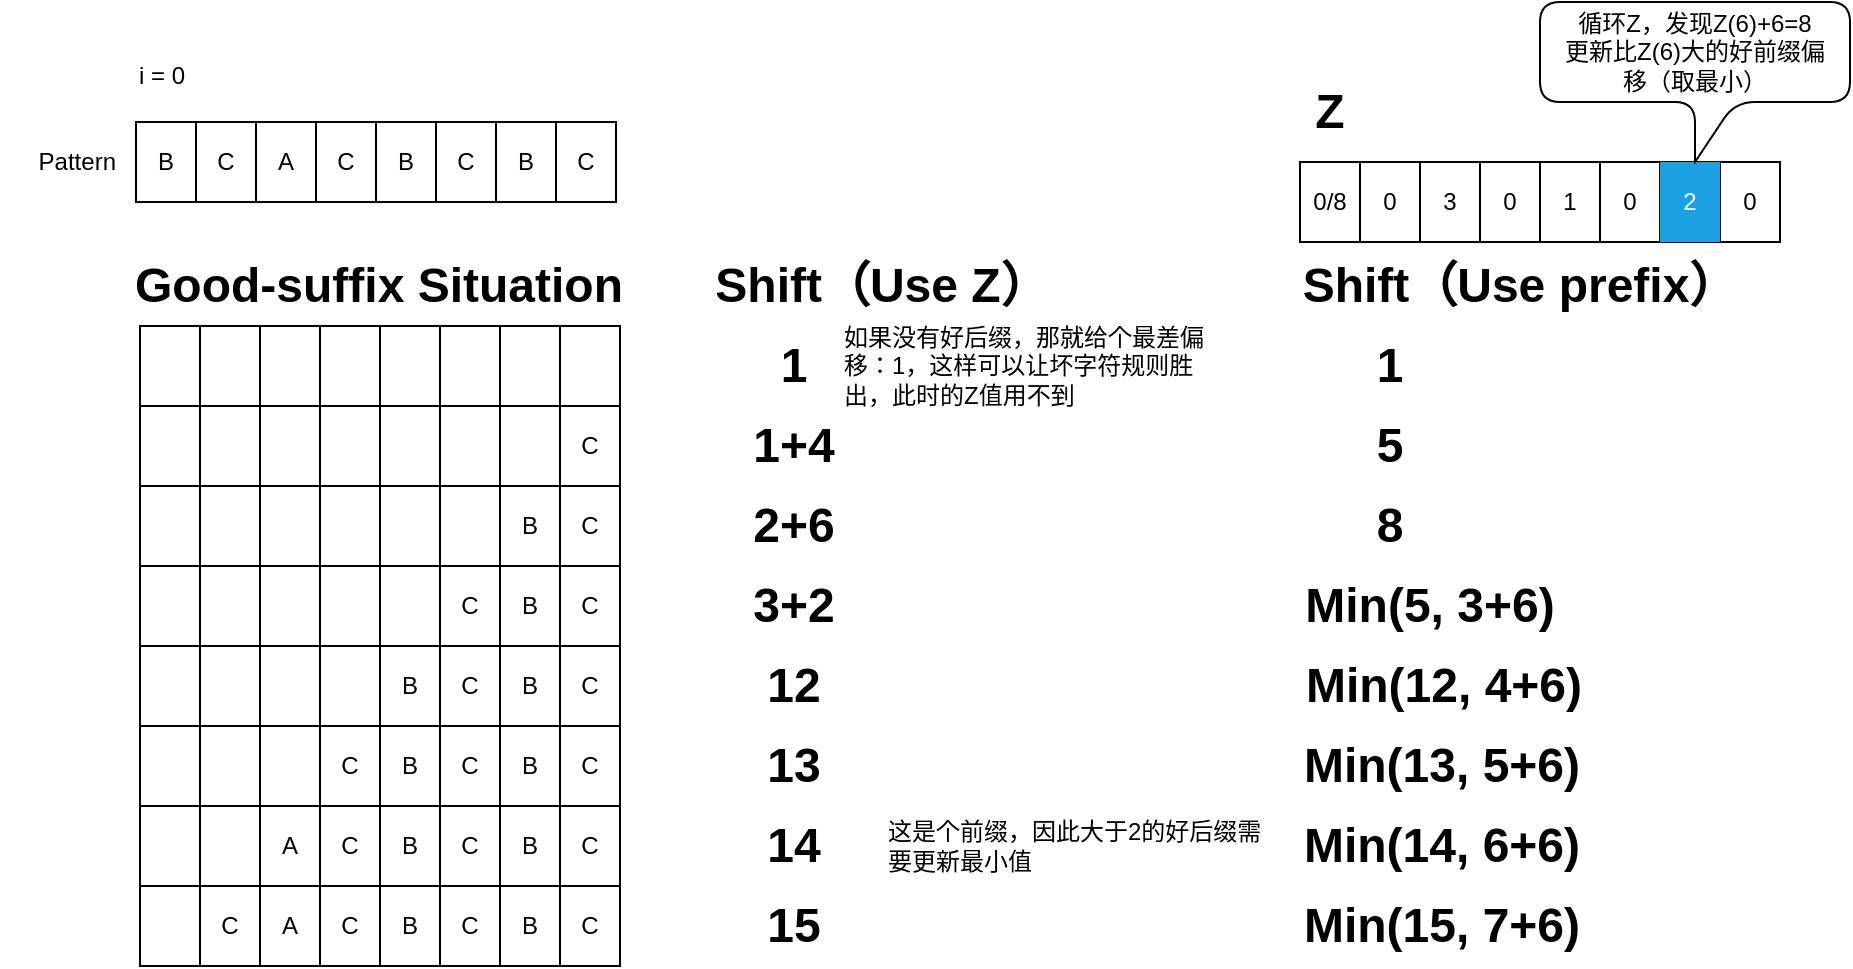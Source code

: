 <mxfile>
    <diagram id="LpqWkuAaXL5CNcw08eNq" name="Page-1">
        <mxGraphModel dx="1137" dy="535" grid="1" gridSize="10" guides="1" tooltips="1" connect="1" arrows="1" fold="1" page="1" pageScale="1" pageWidth="1169" pageHeight="827" math="0" shadow="0">
            <root>
                <mxCell id="0"/>
                <mxCell id="1" parent="0"/>
                <mxCell id="1218" value="i = 0" style="text;html=1;strokeColor=none;fillColor=none;align=center;verticalAlign=middle;whiteSpace=wrap;rounded=0;fontSize=12;fontColor=#000000;" parent="1" vertex="1">
                    <mxGeometry x="301" y="220" width="60" height="30" as="geometry"/>
                </mxCell>
                <mxCell id="1219" value="Pattern" style="text;html=1;strokeColor=none;fillColor=none;align=right;verticalAlign=middle;whiteSpace=wrap;rounded=0;fontSize=12;fontColor=#000000;" parent="1" vertex="1">
                    <mxGeometry x="250" y="263" width="60" height="30" as="geometry"/>
                </mxCell>
                <mxCell id="1220" value="" style="shape=table;startSize=0;container=1;collapsible=0;childLayout=tableLayout;shadow=0;sketch=0;strokeWidth=1;rounded=1;fontSize=12;fillColor=none;fontColor=#000000;" parent="1" vertex="1">
                    <mxGeometry x="318" y="258" width="240" height="40" as="geometry"/>
                </mxCell>
                <mxCell id="1221" value="" style="shape=tableRow;horizontal=0;startSize=0;swimlaneHead=0;swimlaneBody=0;top=0;left=0;bottom=0;right=0;collapsible=0;dropTarget=0;fillColor=none;points=[[0,0.5],[1,0.5]];portConstraint=eastwest;shadow=0;sketch=0;strokeColor=default;strokeWidth=1;rounded=1;fontSize=12;fontColor=#000000;" parent="1220" vertex="1">
                    <mxGeometry width="240" height="40" as="geometry"/>
                </mxCell>
                <mxCell id="1222" value="B" style="shape=partialRectangle;html=1;whiteSpace=wrap;connectable=0;overflow=hidden;top=0;left=0;bottom=0;right=0;pointerEvents=1;shadow=0;sketch=0;strokeWidth=1;rounded=1;fontSize=12;fillColor=none;fontColor=#000000;" parent="1221" vertex="1">
                    <mxGeometry width="30" height="40" as="geometry">
                        <mxRectangle width="30" height="40" as="alternateBounds"/>
                    </mxGeometry>
                </mxCell>
                <mxCell id="1223" value="C" style="shape=partialRectangle;html=1;whiteSpace=wrap;connectable=0;overflow=hidden;top=0;left=0;bottom=0;right=0;pointerEvents=1;shadow=0;sketch=0;strokeWidth=1;rounded=1;fontSize=12;fillColor=none;fontColor=#000000;" parent="1221" vertex="1">
                    <mxGeometry x="30" width="30" height="40" as="geometry">
                        <mxRectangle width="30" height="40" as="alternateBounds"/>
                    </mxGeometry>
                </mxCell>
                <mxCell id="1224" value="A" style="shape=partialRectangle;html=1;whiteSpace=wrap;connectable=0;overflow=hidden;top=0;left=0;bottom=0;right=0;pointerEvents=1;shadow=0;sketch=0;strokeWidth=1;rounded=1;fontSize=12;fillColor=none;fontColor=#000000;" parent="1221" vertex="1">
                    <mxGeometry x="60" width="30" height="40" as="geometry">
                        <mxRectangle width="30" height="40" as="alternateBounds"/>
                    </mxGeometry>
                </mxCell>
                <mxCell id="1225" value="C" style="shape=partialRectangle;html=1;whiteSpace=wrap;connectable=0;overflow=hidden;top=0;left=0;bottom=0;right=0;pointerEvents=1;shadow=0;sketch=0;strokeWidth=1;rounded=1;fontSize=12;fillColor=none;fontColor=#000000;" parent="1221" vertex="1">
                    <mxGeometry x="90" width="30" height="40" as="geometry">
                        <mxRectangle width="30" height="40" as="alternateBounds"/>
                    </mxGeometry>
                </mxCell>
                <mxCell id="1226" value="B" style="shape=partialRectangle;html=1;whiteSpace=wrap;connectable=0;overflow=hidden;top=0;left=0;bottom=0;right=0;pointerEvents=1;shadow=0;sketch=0;strokeWidth=1;rounded=1;fontSize=12;fillColor=none;fontColor=#000000;" parent="1221" vertex="1">
                    <mxGeometry x="120" width="30" height="40" as="geometry">
                        <mxRectangle width="30" height="40" as="alternateBounds"/>
                    </mxGeometry>
                </mxCell>
                <mxCell id="1227" value="C" style="shape=partialRectangle;html=1;whiteSpace=wrap;connectable=0;overflow=hidden;top=0;left=0;bottom=0;right=0;pointerEvents=1;shadow=0;sketch=0;strokeWidth=1;rounded=1;fontSize=12;fillColor=none;fontColor=#000000;" parent="1221" vertex="1">
                    <mxGeometry x="150" width="30" height="40" as="geometry">
                        <mxRectangle width="30" height="40" as="alternateBounds"/>
                    </mxGeometry>
                </mxCell>
                <mxCell id="1228" value="B" style="shape=partialRectangle;html=1;whiteSpace=wrap;connectable=0;overflow=hidden;top=0;left=0;bottom=0;right=0;pointerEvents=1;shadow=0;sketch=0;strokeWidth=1;rounded=1;fontSize=12;fillColor=none;fontColor=#000000;" parent="1221" vertex="1">
                    <mxGeometry x="180" width="30" height="40" as="geometry">
                        <mxRectangle width="30" height="40" as="alternateBounds"/>
                    </mxGeometry>
                </mxCell>
                <mxCell id="1229" value="C" style="shape=partialRectangle;html=1;whiteSpace=wrap;connectable=0;overflow=hidden;top=0;left=0;bottom=0;right=0;pointerEvents=1;shadow=0;sketch=0;strokeWidth=1;rounded=1;fontSize=12;fillColor=none;fontColor=#000000;" parent="1221" vertex="1">
                    <mxGeometry x="210" width="30" height="40" as="geometry">
                        <mxRectangle width="30" height="40" as="alternateBounds"/>
                    </mxGeometry>
                </mxCell>
                <mxCell id="1386" value="" style="shape=table;startSize=0;container=1;collapsible=0;childLayout=tableLayout;shadow=0;sketch=0;strokeColor=default;strokeWidth=1;fillColor=none;gradientColor=none;rounded=1;fontSize=12;fontColor=#000000;" parent="1" vertex="1">
                    <mxGeometry x="320" y="360" width="240" height="320" as="geometry"/>
                </mxCell>
                <mxCell id="1387" value="" style="shape=tableRow;horizontal=0;startSize=0;swimlaneHead=0;swimlaneBody=0;top=0;left=0;bottom=0;right=0;collapsible=0;dropTarget=0;fillColor=none;points=[[0,0.5],[1,0.5]];portConstraint=eastwest;shadow=0;sketch=0;strokeColor=default;strokeWidth=1;rounded=1;fontSize=12;fontColor=#000000;" parent="1386" vertex="1">
                    <mxGeometry width="240" height="40" as="geometry"/>
                </mxCell>
                <mxCell id="1388" value="" style="shape=partialRectangle;html=1;whiteSpace=wrap;connectable=0;overflow=hidden;top=0;left=0;bottom=0;right=0;pointerEvents=1;shadow=0;sketch=0;strokeWidth=1;fillColor=none;rounded=1;strokeColor=default;fontSize=12;fontColor=#000000;" parent="1387" vertex="1">
                    <mxGeometry width="30" height="40" as="geometry">
                        <mxRectangle width="30" height="40" as="alternateBounds"/>
                    </mxGeometry>
                </mxCell>
                <mxCell id="1389" value="" style="shape=partialRectangle;html=1;whiteSpace=wrap;connectable=0;overflow=hidden;top=0;left=0;bottom=0;right=0;pointerEvents=1;shadow=0;sketch=0;strokeWidth=1;fillColor=none;rounded=1;strokeColor=default;fontSize=12;fontColor=#000000;" parent="1387" vertex="1">
                    <mxGeometry x="30" width="30" height="40" as="geometry">
                        <mxRectangle width="30" height="40" as="alternateBounds"/>
                    </mxGeometry>
                </mxCell>
                <mxCell id="1390" value="" style="shape=partialRectangle;html=1;whiteSpace=wrap;connectable=0;overflow=hidden;top=0;left=0;bottom=0;right=0;pointerEvents=1;shadow=0;sketch=0;strokeWidth=1;fillColor=none;rounded=1;strokeColor=default;fontSize=12;fontColor=#000000;" parent="1387" vertex="1">
                    <mxGeometry x="60" width="30" height="40" as="geometry">
                        <mxRectangle width="30" height="40" as="alternateBounds"/>
                    </mxGeometry>
                </mxCell>
                <mxCell id="1391" value="" style="shape=partialRectangle;html=1;whiteSpace=wrap;connectable=0;overflow=hidden;top=0;left=0;bottom=0;right=0;pointerEvents=1;shadow=0;sketch=0;strokeWidth=1;fillColor=none;rounded=1;strokeColor=default;fontSize=12;fontColor=#000000;" parent="1387" vertex="1">
                    <mxGeometry x="90" width="30" height="40" as="geometry">
                        <mxRectangle width="30" height="40" as="alternateBounds"/>
                    </mxGeometry>
                </mxCell>
                <mxCell id="1392" value="" style="shape=partialRectangle;html=1;whiteSpace=wrap;connectable=0;overflow=hidden;top=0;left=0;bottom=0;right=0;pointerEvents=1;shadow=0;sketch=0;strokeWidth=1;fillColor=none;rounded=1;strokeColor=default;fontSize=12;fontColor=#000000;" parent="1387" vertex="1">
                    <mxGeometry x="120" width="30" height="40" as="geometry">
                        <mxRectangle width="30" height="40" as="alternateBounds"/>
                    </mxGeometry>
                </mxCell>
                <mxCell id="1393" value="" style="shape=partialRectangle;html=1;whiteSpace=wrap;connectable=0;overflow=hidden;top=0;left=0;bottom=0;right=0;pointerEvents=1;shadow=0;sketch=0;strokeWidth=1;fillColor=none;rounded=1;strokeColor=default;fontSize=12;fontColor=#000000;" parent="1387" vertex="1">
                    <mxGeometry x="150" width="30" height="40" as="geometry">
                        <mxRectangle width="30" height="40" as="alternateBounds"/>
                    </mxGeometry>
                </mxCell>
                <mxCell id="1394" value="" style="shape=partialRectangle;html=1;whiteSpace=wrap;connectable=0;overflow=hidden;top=0;left=0;bottom=0;right=0;pointerEvents=1;shadow=0;sketch=0;strokeWidth=1;fillColor=none;rounded=1;strokeColor=default;fontSize=12;fontColor=#000000;" parent="1387" vertex="1">
                    <mxGeometry x="180" width="30" height="40" as="geometry">
                        <mxRectangle width="30" height="40" as="alternateBounds"/>
                    </mxGeometry>
                </mxCell>
                <mxCell id="1395" value="" style="shape=partialRectangle;html=1;whiteSpace=wrap;connectable=0;overflow=hidden;top=0;left=0;bottom=0;right=0;pointerEvents=1;shadow=0;sketch=0;strokeWidth=1;fillColor=none;rounded=1;strokeColor=default;fontSize=12;fontColor=#000000;" parent="1387" vertex="1">
                    <mxGeometry x="210" width="30" height="40" as="geometry">
                        <mxRectangle width="30" height="40" as="alternateBounds"/>
                    </mxGeometry>
                </mxCell>
                <mxCell id="1396" style="shape=tableRow;horizontal=0;startSize=0;swimlaneHead=0;swimlaneBody=0;top=0;left=0;bottom=0;right=0;collapsible=0;dropTarget=0;fillColor=none;points=[[0,0.5],[1,0.5]];portConstraint=eastwest;shadow=0;sketch=0;strokeColor=default;strokeWidth=1;rounded=1;fontSize=12;fontColor=#000000;" parent="1386" vertex="1">
                    <mxGeometry y="40" width="240" height="40" as="geometry"/>
                </mxCell>
                <mxCell id="1397" style="shape=partialRectangle;html=1;whiteSpace=wrap;connectable=0;overflow=hidden;top=0;left=0;bottom=0;right=0;pointerEvents=1;shadow=0;sketch=0;strokeWidth=1;fillColor=none;rounded=1;strokeColor=default;fontSize=12;fontColor=#000000;" parent="1396" vertex="1">
                    <mxGeometry width="30" height="40" as="geometry">
                        <mxRectangle width="30" height="40" as="alternateBounds"/>
                    </mxGeometry>
                </mxCell>
                <mxCell id="1398" style="shape=partialRectangle;html=1;whiteSpace=wrap;connectable=0;overflow=hidden;top=0;left=0;bottom=0;right=0;pointerEvents=1;shadow=0;sketch=0;strokeWidth=1;fillColor=none;rounded=1;strokeColor=default;fontSize=12;fontColor=#000000;" parent="1396" vertex="1">
                    <mxGeometry x="30" width="30" height="40" as="geometry">
                        <mxRectangle width="30" height="40" as="alternateBounds"/>
                    </mxGeometry>
                </mxCell>
                <mxCell id="1399" style="shape=partialRectangle;html=1;whiteSpace=wrap;connectable=0;overflow=hidden;top=0;left=0;bottom=0;right=0;pointerEvents=1;shadow=0;sketch=0;strokeWidth=1;fillColor=none;rounded=1;strokeColor=default;fontSize=12;fontColor=#000000;" parent="1396" vertex="1">
                    <mxGeometry x="60" width="30" height="40" as="geometry">
                        <mxRectangle width="30" height="40" as="alternateBounds"/>
                    </mxGeometry>
                </mxCell>
                <mxCell id="1400" style="shape=partialRectangle;html=1;whiteSpace=wrap;connectable=0;overflow=hidden;top=0;left=0;bottom=0;right=0;pointerEvents=1;shadow=0;sketch=0;strokeWidth=1;fillColor=none;rounded=1;strokeColor=default;fontSize=12;fontColor=#000000;" parent="1396" vertex="1">
                    <mxGeometry x="90" width="30" height="40" as="geometry">
                        <mxRectangle width="30" height="40" as="alternateBounds"/>
                    </mxGeometry>
                </mxCell>
                <mxCell id="1401" style="shape=partialRectangle;html=1;whiteSpace=wrap;connectable=0;overflow=hidden;top=0;left=0;bottom=0;right=0;pointerEvents=1;shadow=0;sketch=0;strokeWidth=1;fillColor=none;rounded=1;strokeColor=default;fontSize=12;fontColor=#000000;" parent="1396" vertex="1">
                    <mxGeometry x="120" width="30" height="40" as="geometry">
                        <mxRectangle width="30" height="40" as="alternateBounds"/>
                    </mxGeometry>
                </mxCell>
                <mxCell id="1402" style="shape=partialRectangle;html=1;whiteSpace=wrap;connectable=0;overflow=hidden;top=0;left=0;bottom=0;right=0;pointerEvents=1;shadow=0;sketch=0;strokeWidth=1;fillColor=none;rounded=1;strokeColor=default;fontSize=12;fontColor=#000000;" parent="1396" vertex="1">
                    <mxGeometry x="150" width="30" height="40" as="geometry">
                        <mxRectangle width="30" height="40" as="alternateBounds"/>
                    </mxGeometry>
                </mxCell>
                <mxCell id="1403" style="shape=partialRectangle;html=1;whiteSpace=wrap;connectable=0;overflow=hidden;top=0;left=0;bottom=0;right=0;pointerEvents=1;shadow=0;sketch=0;strokeWidth=1;fillColor=none;rounded=1;strokeColor=default;fontSize=12;fontColor=#000000;" parent="1396" vertex="1">
                    <mxGeometry x="180" width="30" height="40" as="geometry">
                        <mxRectangle width="30" height="40" as="alternateBounds"/>
                    </mxGeometry>
                </mxCell>
                <mxCell id="1404" value="C" style="shape=partialRectangle;html=1;whiteSpace=wrap;connectable=0;overflow=hidden;top=0;left=0;bottom=0;right=0;pointerEvents=1;shadow=0;sketch=0;strokeWidth=1;fillColor=none;rounded=1;strokeColor=default;fontSize=12;fontColor=#000000;" parent="1396" vertex="1">
                    <mxGeometry x="210" width="30" height="40" as="geometry">
                        <mxRectangle width="30" height="40" as="alternateBounds"/>
                    </mxGeometry>
                </mxCell>
                <mxCell id="1405" style="shape=tableRow;horizontal=0;startSize=0;swimlaneHead=0;swimlaneBody=0;top=0;left=0;bottom=0;right=0;collapsible=0;dropTarget=0;fillColor=none;points=[[0,0.5],[1,0.5]];portConstraint=eastwest;shadow=0;sketch=0;strokeColor=default;strokeWidth=1;rounded=1;fontSize=12;fontColor=#000000;" parent="1386" vertex="1">
                    <mxGeometry y="80" width="240" height="40" as="geometry"/>
                </mxCell>
                <mxCell id="1406" style="shape=partialRectangle;html=1;whiteSpace=wrap;connectable=0;overflow=hidden;top=0;left=0;bottom=0;right=0;pointerEvents=1;shadow=0;sketch=0;strokeWidth=1;fillColor=none;rounded=1;strokeColor=default;fontSize=12;fontColor=#000000;" parent="1405" vertex="1">
                    <mxGeometry width="30" height="40" as="geometry">
                        <mxRectangle width="30" height="40" as="alternateBounds"/>
                    </mxGeometry>
                </mxCell>
                <mxCell id="1407" style="shape=partialRectangle;html=1;whiteSpace=wrap;connectable=0;overflow=hidden;top=0;left=0;bottom=0;right=0;pointerEvents=1;shadow=0;sketch=0;strokeWidth=1;fillColor=none;rounded=1;strokeColor=default;fontSize=12;fontColor=#000000;" parent="1405" vertex="1">
                    <mxGeometry x="30" width="30" height="40" as="geometry">
                        <mxRectangle width="30" height="40" as="alternateBounds"/>
                    </mxGeometry>
                </mxCell>
                <mxCell id="1408" style="shape=partialRectangle;html=1;whiteSpace=wrap;connectable=0;overflow=hidden;top=0;left=0;bottom=0;right=0;pointerEvents=1;shadow=0;sketch=0;strokeWidth=1;fillColor=none;rounded=1;strokeColor=default;fontSize=12;fontColor=#000000;" parent="1405" vertex="1">
                    <mxGeometry x="60" width="30" height="40" as="geometry">
                        <mxRectangle width="30" height="40" as="alternateBounds"/>
                    </mxGeometry>
                </mxCell>
                <mxCell id="1409" style="shape=partialRectangle;html=1;whiteSpace=wrap;connectable=0;overflow=hidden;top=0;left=0;bottom=0;right=0;pointerEvents=1;shadow=0;sketch=0;strokeWidth=1;fillColor=none;rounded=1;strokeColor=default;fontSize=12;fontColor=#000000;" parent="1405" vertex="1">
                    <mxGeometry x="90" width="30" height="40" as="geometry">
                        <mxRectangle width="30" height="40" as="alternateBounds"/>
                    </mxGeometry>
                </mxCell>
                <mxCell id="1410" style="shape=partialRectangle;html=1;whiteSpace=wrap;connectable=0;overflow=hidden;top=0;left=0;bottom=0;right=0;pointerEvents=1;shadow=0;sketch=0;strokeWidth=1;fillColor=none;rounded=1;strokeColor=default;fontSize=12;fontColor=#000000;" parent="1405" vertex="1">
                    <mxGeometry x="120" width="30" height="40" as="geometry">
                        <mxRectangle width="30" height="40" as="alternateBounds"/>
                    </mxGeometry>
                </mxCell>
                <mxCell id="1411" style="shape=partialRectangle;html=1;whiteSpace=wrap;connectable=0;overflow=hidden;top=0;left=0;bottom=0;right=0;pointerEvents=1;shadow=0;sketch=0;strokeWidth=1;fillColor=none;rounded=1;strokeColor=default;fontSize=12;fontColor=#000000;" parent="1405" vertex="1">
                    <mxGeometry x="150" width="30" height="40" as="geometry">
                        <mxRectangle width="30" height="40" as="alternateBounds"/>
                    </mxGeometry>
                </mxCell>
                <mxCell id="1412" value="B" style="shape=partialRectangle;html=1;whiteSpace=wrap;connectable=0;overflow=hidden;top=0;left=0;bottom=0;right=0;pointerEvents=1;shadow=0;sketch=0;strokeWidth=1;fillColor=none;rounded=1;strokeColor=default;fontSize=12;fontColor=#000000;" parent="1405" vertex="1">
                    <mxGeometry x="180" width="30" height="40" as="geometry">
                        <mxRectangle width="30" height="40" as="alternateBounds"/>
                    </mxGeometry>
                </mxCell>
                <mxCell id="1413" value="C" style="shape=partialRectangle;html=1;whiteSpace=wrap;connectable=0;overflow=hidden;top=0;left=0;bottom=0;right=0;pointerEvents=1;shadow=0;sketch=0;strokeWidth=1;fillColor=none;rounded=1;strokeColor=default;fontSize=12;fontColor=#000000;" parent="1405" vertex="1">
                    <mxGeometry x="210" width="30" height="40" as="geometry">
                        <mxRectangle width="30" height="40" as="alternateBounds"/>
                    </mxGeometry>
                </mxCell>
                <mxCell id="1414" style="shape=tableRow;horizontal=0;startSize=0;swimlaneHead=0;swimlaneBody=0;top=0;left=0;bottom=0;right=0;collapsible=0;dropTarget=0;fillColor=none;points=[[0,0.5],[1,0.5]];portConstraint=eastwest;shadow=0;sketch=0;strokeColor=default;strokeWidth=1;rounded=1;fontSize=12;fontColor=#000000;" parent="1386" vertex="1">
                    <mxGeometry y="120" width="240" height="40" as="geometry"/>
                </mxCell>
                <mxCell id="1415" style="shape=partialRectangle;html=1;whiteSpace=wrap;connectable=0;overflow=hidden;top=0;left=0;bottom=0;right=0;pointerEvents=1;shadow=0;sketch=0;strokeWidth=1;fillColor=none;rounded=1;strokeColor=default;fontSize=12;fontColor=#000000;" parent="1414" vertex="1">
                    <mxGeometry width="30" height="40" as="geometry">
                        <mxRectangle width="30" height="40" as="alternateBounds"/>
                    </mxGeometry>
                </mxCell>
                <mxCell id="1416" style="shape=partialRectangle;html=1;whiteSpace=wrap;connectable=0;overflow=hidden;top=0;left=0;bottom=0;right=0;pointerEvents=1;shadow=0;sketch=0;strokeWidth=1;fillColor=none;rounded=1;strokeColor=default;fontSize=12;fontColor=#000000;" parent="1414" vertex="1">
                    <mxGeometry x="30" width="30" height="40" as="geometry">
                        <mxRectangle width="30" height="40" as="alternateBounds"/>
                    </mxGeometry>
                </mxCell>
                <mxCell id="1417" style="shape=partialRectangle;html=1;whiteSpace=wrap;connectable=0;overflow=hidden;top=0;left=0;bottom=0;right=0;pointerEvents=1;shadow=0;sketch=0;strokeWidth=1;fillColor=none;rounded=1;strokeColor=default;fontSize=12;fontColor=#000000;" parent="1414" vertex="1">
                    <mxGeometry x="60" width="30" height="40" as="geometry">
                        <mxRectangle width="30" height="40" as="alternateBounds"/>
                    </mxGeometry>
                </mxCell>
                <mxCell id="1418" style="shape=partialRectangle;html=1;whiteSpace=wrap;connectable=0;overflow=hidden;top=0;left=0;bottom=0;right=0;pointerEvents=1;shadow=0;sketch=0;strokeWidth=1;fillColor=none;rounded=1;strokeColor=default;fontSize=12;fontColor=#000000;" parent="1414" vertex="1">
                    <mxGeometry x="90" width="30" height="40" as="geometry">
                        <mxRectangle width="30" height="40" as="alternateBounds"/>
                    </mxGeometry>
                </mxCell>
                <mxCell id="1419" style="shape=partialRectangle;html=1;whiteSpace=wrap;connectable=0;overflow=hidden;top=0;left=0;bottom=0;right=0;pointerEvents=1;shadow=0;sketch=0;strokeWidth=1;fillColor=none;rounded=1;strokeColor=default;fontSize=12;fontColor=#000000;" parent="1414" vertex="1">
                    <mxGeometry x="120" width="30" height="40" as="geometry">
                        <mxRectangle width="30" height="40" as="alternateBounds"/>
                    </mxGeometry>
                </mxCell>
                <mxCell id="1420" value="C" style="shape=partialRectangle;html=1;whiteSpace=wrap;connectable=0;overflow=hidden;top=0;left=0;bottom=0;right=0;pointerEvents=1;shadow=0;sketch=0;strokeWidth=1;fillColor=none;rounded=1;strokeColor=default;fontSize=12;fontColor=#000000;" parent="1414" vertex="1">
                    <mxGeometry x="150" width="30" height="40" as="geometry">
                        <mxRectangle width="30" height="40" as="alternateBounds"/>
                    </mxGeometry>
                </mxCell>
                <mxCell id="1421" value="B" style="shape=partialRectangle;html=1;whiteSpace=wrap;connectable=0;overflow=hidden;top=0;left=0;bottom=0;right=0;pointerEvents=1;shadow=0;sketch=0;strokeWidth=1;fillColor=none;rounded=1;strokeColor=default;fontSize=12;fontColor=#000000;" parent="1414" vertex="1">
                    <mxGeometry x="180" width="30" height="40" as="geometry">
                        <mxRectangle width="30" height="40" as="alternateBounds"/>
                    </mxGeometry>
                </mxCell>
                <mxCell id="1422" value="C" style="shape=partialRectangle;html=1;whiteSpace=wrap;connectable=0;overflow=hidden;top=0;left=0;bottom=0;right=0;pointerEvents=1;shadow=0;sketch=0;strokeWidth=1;fillColor=none;rounded=1;strokeColor=default;fontSize=12;fontColor=#000000;" parent="1414" vertex="1">
                    <mxGeometry x="210" width="30" height="40" as="geometry">
                        <mxRectangle width="30" height="40" as="alternateBounds"/>
                    </mxGeometry>
                </mxCell>
                <mxCell id="1423" style="shape=tableRow;horizontal=0;startSize=0;swimlaneHead=0;swimlaneBody=0;top=0;left=0;bottom=0;right=0;collapsible=0;dropTarget=0;fillColor=none;points=[[0,0.5],[1,0.5]];portConstraint=eastwest;shadow=0;sketch=0;strokeColor=default;strokeWidth=1;rounded=1;fontSize=12;fontColor=#000000;" parent="1386" vertex="1">
                    <mxGeometry y="160" width="240" height="40" as="geometry"/>
                </mxCell>
                <mxCell id="1424" style="shape=partialRectangle;html=1;whiteSpace=wrap;connectable=0;overflow=hidden;top=0;left=0;bottom=0;right=0;pointerEvents=1;shadow=0;sketch=0;strokeWidth=1;fillColor=none;rounded=1;strokeColor=default;fontSize=12;fontColor=#000000;" parent="1423" vertex="1">
                    <mxGeometry width="30" height="40" as="geometry">
                        <mxRectangle width="30" height="40" as="alternateBounds"/>
                    </mxGeometry>
                </mxCell>
                <mxCell id="1425" style="shape=partialRectangle;html=1;whiteSpace=wrap;connectable=0;overflow=hidden;top=0;left=0;bottom=0;right=0;pointerEvents=1;shadow=0;sketch=0;strokeWidth=1;fillColor=none;rounded=1;strokeColor=default;fontSize=12;fontColor=#000000;" parent="1423" vertex="1">
                    <mxGeometry x="30" width="30" height="40" as="geometry">
                        <mxRectangle width="30" height="40" as="alternateBounds"/>
                    </mxGeometry>
                </mxCell>
                <mxCell id="1426" style="shape=partialRectangle;html=1;whiteSpace=wrap;connectable=0;overflow=hidden;top=0;left=0;bottom=0;right=0;pointerEvents=1;shadow=0;sketch=0;strokeWidth=1;fillColor=none;rounded=1;strokeColor=default;fontSize=12;fontColor=#000000;" parent="1423" vertex="1">
                    <mxGeometry x="60" width="30" height="40" as="geometry">
                        <mxRectangle width="30" height="40" as="alternateBounds"/>
                    </mxGeometry>
                </mxCell>
                <mxCell id="1427" style="shape=partialRectangle;html=1;whiteSpace=wrap;connectable=0;overflow=hidden;top=0;left=0;bottom=0;right=0;pointerEvents=1;shadow=0;sketch=0;strokeWidth=1;fillColor=none;rounded=1;strokeColor=default;fontSize=12;fontColor=#000000;" parent="1423" vertex="1">
                    <mxGeometry x="90" width="30" height="40" as="geometry">
                        <mxRectangle width="30" height="40" as="alternateBounds"/>
                    </mxGeometry>
                </mxCell>
                <mxCell id="1428" value="B" style="shape=partialRectangle;html=1;whiteSpace=wrap;connectable=0;overflow=hidden;top=0;left=0;bottom=0;right=0;pointerEvents=1;shadow=0;sketch=0;strokeWidth=1;fillColor=none;rounded=1;strokeColor=default;fontSize=12;fontColor=#000000;" parent="1423" vertex="1">
                    <mxGeometry x="120" width="30" height="40" as="geometry">
                        <mxRectangle width="30" height="40" as="alternateBounds"/>
                    </mxGeometry>
                </mxCell>
                <mxCell id="1429" value="C" style="shape=partialRectangle;html=1;whiteSpace=wrap;connectable=0;overflow=hidden;top=0;left=0;bottom=0;right=0;pointerEvents=1;shadow=0;sketch=0;strokeWidth=1;fillColor=none;rounded=1;strokeColor=default;fontSize=12;fontColor=#000000;" parent="1423" vertex="1">
                    <mxGeometry x="150" width="30" height="40" as="geometry">
                        <mxRectangle width="30" height="40" as="alternateBounds"/>
                    </mxGeometry>
                </mxCell>
                <mxCell id="1430" value="B" style="shape=partialRectangle;html=1;whiteSpace=wrap;connectable=0;overflow=hidden;top=0;left=0;bottom=0;right=0;pointerEvents=1;shadow=0;sketch=0;strokeWidth=1;fillColor=none;rounded=1;strokeColor=default;fontSize=12;fontColor=#000000;" parent="1423" vertex="1">
                    <mxGeometry x="180" width="30" height="40" as="geometry">
                        <mxRectangle width="30" height="40" as="alternateBounds"/>
                    </mxGeometry>
                </mxCell>
                <mxCell id="1431" value="C" style="shape=partialRectangle;html=1;whiteSpace=wrap;connectable=0;overflow=hidden;top=0;left=0;bottom=0;right=0;pointerEvents=1;shadow=0;sketch=0;strokeWidth=1;fillColor=none;rounded=1;strokeColor=default;fontSize=12;fontColor=#000000;" parent="1423" vertex="1">
                    <mxGeometry x="210" width="30" height="40" as="geometry">
                        <mxRectangle width="30" height="40" as="alternateBounds"/>
                    </mxGeometry>
                </mxCell>
                <mxCell id="1432" style="shape=tableRow;horizontal=0;startSize=0;swimlaneHead=0;swimlaneBody=0;top=0;left=0;bottom=0;right=0;collapsible=0;dropTarget=0;fillColor=none;points=[[0,0.5],[1,0.5]];portConstraint=eastwest;shadow=0;sketch=0;strokeColor=default;strokeWidth=1;rounded=1;fontSize=12;fontColor=#000000;" parent="1386" vertex="1">
                    <mxGeometry y="200" width="240" height="40" as="geometry"/>
                </mxCell>
                <mxCell id="1433" style="shape=partialRectangle;html=1;whiteSpace=wrap;connectable=0;overflow=hidden;top=0;left=0;bottom=0;right=0;pointerEvents=1;shadow=0;sketch=0;strokeWidth=1;fillColor=none;rounded=1;strokeColor=default;fontSize=12;fontColor=#000000;" parent="1432" vertex="1">
                    <mxGeometry width="30" height="40" as="geometry">
                        <mxRectangle width="30" height="40" as="alternateBounds"/>
                    </mxGeometry>
                </mxCell>
                <mxCell id="1434" style="shape=partialRectangle;html=1;whiteSpace=wrap;connectable=0;overflow=hidden;top=0;left=0;bottom=0;right=0;pointerEvents=1;shadow=0;sketch=0;strokeWidth=1;fillColor=none;rounded=1;strokeColor=default;fontSize=12;fontColor=#000000;" parent="1432" vertex="1">
                    <mxGeometry x="30" width="30" height="40" as="geometry">
                        <mxRectangle width="30" height="40" as="alternateBounds"/>
                    </mxGeometry>
                </mxCell>
                <mxCell id="1435" style="shape=partialRectangle;html=1;whiteSpace=wrap;connectable=0;overflow=hidden;top=0;left=0;bottom=0;right=0;pointerEvents=1;shadow=0;sketch=0;strokeWidth=1;fillColor=none;rounded=1;strokeColor=default;fontSize=12;fontColor=#000000;" parent="1432" vertex="1">
                    <mxGeometry x="60" width="30" height="40" as="geometry">
                        <mxRectangle width="30" height="40" as="alternateBounds"/>
                    </mxGeometry>
                </mxCell>
                <mxCell id="1436" value="C" style="shape=partialRectangle;html=1;whiteSpace=wrap;connectable=0;overflow=hidden;top=0;left=0;bottom=0;right=0;pointerEvents=1;shadow=0;sketch=0;strokeWidth=1;fillColor=none;rounded=1;strokeColor=default;fontSize=12;fontColor=#000000;" parent="1432" vertex="1">
                    <mxGeometry x="90" width="30" height="40" as="geometry">
                        <mxRectangle width="30" height="40" as="alternateBounds"/>
                    </mxGeometry>
                </mxCell>
                <mxCell id="1437" value="B" style="shape=partialRectangle;html=1;whiteSpace=wrap;connectable=0;overflow=hidden;top=0;left=0;bottom=0;right=0;pointerEvents=1;shadow=0;sketch=0;strokeWidth=1;fillColor=none;rounded=1;strokeColor=default;fontSize=12;fontColor=#000000;" parent="1432" vertex="1">
                    <mxGeometry x="120" width="30" height="40" as="geometry">
                        <mxRectangle width="30" height="40" as="alternateBounds"/>
                    </mxGeometry>
                </mxCell>
                <mxCell id="1438" value="C" style="shape=partialRectangle;html=1;whiteSpace=wrap;connectable=0;overflow=hidden;top=0;left=0;bottom=0;right=0;pointerEvents=1;shadow=0;sketch=0;strokeWidth=1;fillColor=none;rounded=1;strokeColor=default;fontSize=12;fontColor=#000000;" parent="1432" vertex="1">
                    <mxGeometry x="150" width="30" height="40" as="geometry">
                        <mxRectangle width="30" height="40" as="alternateBounds"/>
                    </mxGeometry>
                </mxCell>
                <mxCell id="1439" value="B" style="shape=partialRectangle;html=1;whiteSpace=wrap;connectable=0;overflow=hidden;top=0;left=0;bottom=0;right=0;pointerEvents=1;shadow=0;sketch=0;strokeWidth=1;fillColor=none;rounded=1;strokeColor=default;fontSize=12;fontColor=#000000;" parent="1432" vertex="1">
                    <mxGeometry x="180" width="30" height="40" as="geometry">
                        <mxRectangle width="30" height="40" as="alternateBounds"/>
                    </mxGeometry>
                </mxCell>
                <mxCell id="1440" value="C" style="shape=partialRectangle;html=1;whiteSpace=wrap;connectable=0;overflow=hidden;top=0;left=0;bottom=0;right=0;pointerEvents=1;shadow=0;sketch=0;strokeWidth=1;fillColor=none;rounded=1;strokeColor=default;fontSize=12;fontColor=#000000;" parent="1432" vertex="1">
                    <mxGeometry x="210" width="30" height="40" as="geometry">
                        <mxRectangle width="30" height="40" as="alternateBounds"/>
                    </mxGeometry>
                </mxCell>
                <mxCell id="1441" style="shape=tableRow;horizontal=0;startSize=0;swimlaneHead=0;swimlaneBody=0;top=0;left=0;bottom=0;right=0;collapsible=0;dropTarget=0;fillColor=none;points=[[0,0.5],[1,0.5]];portConstraint=eastwest;shadow=0;sketch=0;strokeColor=default;strokeWidth=1;rounded=1;fontSize=12;fontColor=#000000;" parent="1386" vertex="1">
                    <mxGeometry y="240" width="240" height="40" as="geometry"/>
                </mxCell>
                <mxCell id="1442" style="shape=partialRectangle;html=1;whiteSpace=wrap;connectable=0;overflow=hidden;top=0;left=0;bottom=0;right=0;pointerEvents=1;shadow=0;sketch=0;strokeWidth=1;fillColor=none;rounded=1;strokeColor=default;fontSize=12;fontColor=#000000;" parent="1441" vertex="1">
                    <mxGeometry width="30" height="40" as="geometry">
                        <mxRectangle width="30" height="40" as="alternateBounds"/>
                    </mxGeometry>
                </mxCell>
                <mxCell id="1443" style="shape=partialRectangle;html=1;whiteSpace=wrap;connectable=0;overflow=hidden;top=0;left=0;bottom=0;right=0;pointerEvents=1;shadow=0;sketch=0;strokeWidth=1;fillColor=none;rounded=1;strokeColor=default;fontSize=12;fontColor=#000000;" parent="1441" vertex="1">
                    <mxGeometry x="30" width="30" height="40" as="geometry">
                        <mxRectangle width="30" height="40" as="alternateBounds"/>
                    </mxGeometry>
                </mxCell>
                <mxCell id="1444" value="A" style="shape=partialRectangle;html=1;whiteSpace=wrap;connectable=0;overflow=hidden;top=0;left=0;bottom=0;right=0;pointerEvents=1;shadow=0;sketch=0;strokeWidth=1;fillColor=none;rounded=1;strokeColor=default;fontSize=12;fontColor=#000000;" parent="1441" vertex="1">
                    <mxGeometry x="60" width="30" height="40" as="geometry">
                        <mxRectangle width="30" height="40" as="alternateBounds"/>
                    </mxGeometry>
                </mxCell>
                <mxCell id="1445" value="C" style="shape=partialRectangle;html=1;whiteSpace=wrap;connectable=0;overflow=hidden;top=0;left=0;bottom=0;right=0;pointerEvents=1;shadow=0;sketch=0;strokeWidth=1;fillColor=none;rounded=1;strokeColor=default;fontSize=12;fontColor=#000000;" parent="1441" vertex="1">
                    <mxGeometry x="90" width="30" height="40" as="geometry">
                        <mxRectangle width="30" height="40" as="alternateBounds"/>
                    </mxGeometry>
                </mxCell>
                <mxCell id="1446" value="B" style="shape=partialRectangle;html=1;whiteSpace=wrap;connectable=0;overflow=hidden;top=0;left=0;bottom=0;right=0;pointerEvents=1;shadow=0;sketch=0;strokeWidth=1;fillColor=none;rounded=1;strokeColor=default;fontSize=12;fontColor=#000000;" parent="1441" vertex="1">
                    <mxGeometry x="120" width="30" height="40" as="geometry">
                        <mxRectangle width="30" height="40" as="alternateBounds"/>
                    </mxGeometry>
                </mxCell>
                <mxCell id="1447" value="C" style="shape=partialRectangle;html=1;whiteSpace=wrap;connectable=0;overflow=hidden;top=0;left=0;bottom=0;right=0;pointerEvents=1;shadow=0;sketch=0;strokeWidth=1;fillColor=none;rounded=1;strokeColor=default;fontSize=12;fontColor=#000000;" parent="1441" vertex="1">
                    <mxGeometry x="150" width="30" height="40" as="geometry">
                        <mxRectangle width="30" height="40" as="alternateBounds"/>
                    </mxGeometry>
                </mxCell>
                <mxCell id="1448" value="B" style="shape=partialRectangle;html=1;whiteSpace=wrap;connectable=0;overflow=hidden;top=0;left=0;bottom=0;right=0;pointerEvents=1;shadow=0;sketch=0;strokeWidth=1;fillColor=none;rounded=1;strokeColor=default;fontSize=12;fontColor=#000000;" parent="1441" vertex="1">
                    <mxGeometry x="180" width="30" height="40" as="geometry">
                        <mxRectangle width="30" height="40" as="alternateBounds"/>
                    </mxGeometry>
                </mxCell>
                <mxCell id="1449" value="C" style="shape=partialRectangle;html=1;whiteSpace=wrap;connectable=0;overflow=hidden;top=0;left=0;bottom=0;right=0;pointerEvents=1;shadow=0;sketch=0;strokeWidth=1;fillColor=none;rounded=1;strokeColor=default;fontSize=12;fontColor=#000000;" parent="1441" vertex="1">
                    <mxGeometry x="210" width="30" height="40" as="geometry">
                        <mxRectangle width="30" height="40" as="alternateBounds"/>
                    </mxGeometry>
                </mxCell>
                <mxCell id="1450" style="shape=tableRow;horizontal=0;startSize=0;swimlaneHead=0;swimlaneBody=0;top=0;left=0;bottom=0;right=0;collapsible=0;dropTarget=0;fillColor=none;points=[[0,0.5],[1,0.5]];portConstraint=eastwest;shadow=0;sketch=0;strokeColor=default;strokeWidth=1;rounded=1;fontSize=12;fontColor=#000000;" parent="1386" vertex="1">
                    <mxGeometry y="280" width="240" height="40" as="geometry"/>
                </mxCell>
                <mxCell id="1451" style="shape=partialRectangle;html=1;whiteSpace=wrap;connectable=0;overflow=hidden;top=0;left=0;bottom=0;right=0;pointerEvents=1;shadow=0;sketch=0;strokeWidth=1;fillColor=none;rounded=1;strokeColor=default;fontSize=12;fontColor=#000000;" parent="1450" vertex="1">
                    <mxGeometry width="30" height="40" as="geometry">
                        <mxRectangle width="30" height="40" as="alternateBounds"/>
                    </mxGeometry>
                </mxCell>
                <mxCell id="1452" value="C" style="shape=partialRectangle;html=1;whiteSpace=wrap;connectable=0;overflow=hidden;top=0;left=0;bottom=0;right=0;pointerEvents=1;shadow=0;sketch=0;strokeWidth=1;fillColor=none;rounded=1;strokeColor=default;fontSize=12;fontColor=#000000;" parent="1450" vertex="1">
                    <mxGeometry x="30" width="30" height="40" as="geometry">
                        <mxRectangle width="30" height="40" as="alternateBounds"/>
                    </mxGeometry>
                </mxCell>
                <mxCell id="1453" value="A" style="shape=partialRectangle;html=1;whiteSpace=wrap;connectable=0;overflow=hidden;top=0;left=0;bottom=0;right=0;pointerEvents=1;shadow=0;sketch=0;strokeWidth=1;fillColor=none;rounded=1;strokeColor=default;fontSize=12;fontColor=#000000;" parent="1450" vertex="1">
                    <mxGeometry x="60" width="30" height="40" as="geometry">
                        <mxRectangle width="30" height="40" as="alternateBounds"/>
                    </mxGeometry>
                </mxCell>
                <mxCell id="1454" value="C" style="shape=partialRectangle;html=1;whiteSpace=wrap;connectable=0;overflow=hidden;top=0;left=0;bottom=0;right=0;pointerEvents=1;shadow=0;sketch=0;strokeWidth=1;fillColor=none;rounded=1;strokeColor=default;fontSize=12;fontColor=#000000;" parent="1450" vertex="1">
                    <mxGeometry x="90" width="30" height="40" as="geometry">
                        <mxRectangle width="30" height="40" as="alternateBounds"/>
                    </mxGeometry>
                </mxCell>
                <mxCell id="1455" value="B" style="shape=partialRectangle;html=1;whiteSpace=wrap;connectable=0;overflow=hidden;top=0;left=0;bottom=0;right=0;pointerEvents=1;shadow=0;sketch=0;strokeWidth=1;fillColor=none;rounded=1;strokeColor=default;fontSize=12;fontColor=#000000;" parent="1450" vertex="1">
                    <mxGeometry x="120" width="30" height="40" as="geometry">
                        <mxRectangle width="30" height="40" as="alternateBounds"/>
                    </mxGeometry>
                </mxCell>
                <mxCell id="1456" value="C" style="shape=partialRectangle;html=1;whiteSpace=wrap;connectable=0;overflow=hidden;top=0;left=0;bottom=0;right=0;pointerEvents=1;shadow=0;sketch=0;strokeWidth=1;fillColor=none;rounded=1;strokeColor=default;fontSize=12;fontColor=#000000;" parent="1450" vertex="1">
                    <mxGeometry x="150" width="30" height="40" as="geometry">
                        <mxRectangle width="30" height="40" as="alternateBounds"/>
                    </mxGeometry>
                </mxCell>
                <mxCell id="1457" value="B" style="shape=partialRectangle;html=1;whiteSpace=wrap;connectable=0;overflow=hidden;top=0;left=0;bottom=0;right=0;pointerEvents=1;shadow=0;sketch=0;strokeWidth=1;fillColor=none;rounded=1;strokeColor=default;fontSize=12;fontColor=#000000;" parent="1450" vertex="1">
                    <mxGeometry x="180" width="30" height="40" as="geometry">
                        <mxRectangle width="30" height="40" as="alternateBounds"/>
                    </mxGeometry>
                </mxCell>
                <mxCell id="1458" value="C" style="shape=partialRectangle;html=1;whiteSpace=wrap;connectable=0;overflow=hidden;top=0;left=0;bottom=0;right=0;pointerEvents=1;shadow=0;sketch=0;strokeWidth=1;fillColor=none;rounded=1;strokeColor=default;fontSize=12;fontColor=#000000;" parent="1450" vertex="1">
                    <mxGeometry x="210" width="30" height="40" as="geometry">
                        <mxRectangle width="30" height="40" as="alternateBounds"/>
                    </mxGeometry>
                </mxCell>
                <mxCell id="1459" value="Good-suffix Situation" style="text;strokeColor=none;fillColor=none;html=1;fontSize=24;fontStyle=1;verticalAlign=middle;align=center;rounded=1;fontColor=#000000;" parent="1" vertex="1">
                    <mxGeometry x="320" y="320" width="238" height="40" as="geometry"/>
                </mxCell>
                <mxCell id="1460" value="如果没有好后缀，那就给个最差偏移：1，这样可以让坏字符规则胜出，此时的Z值用不到" style="text;html=1;strokeColor=none;fillColor=none;align=left;verticalAlign=middle;whiteSpace=wrap;rounded=0;fontColor=#000000;fontSize=12;" parent="1" vertex="1">
                    <mxGeometry x="670" y="365" width="190" height="30" as="geometry"/>
                </mxCell>
                <mxCell id="1461" value="Shift（Use Z）" style="text;html=1;strokeColor=none;fillColor=none;align=center;verticalAlign=middle;whiteSpace=wrap;rounded=1;fontStyle=1;fontSize=24;fontColor=#000000;" parent="1" vertex="1">
                    <mxGeometry x="602" y="325" width="178" height="30" as="geometry"/>
                </mxCell>
                <mxCell id="1462" value="&lt;span style=&quot;&quot;&gt;1&lt;/span&gt;" style="text;html=1;strokeColor=none;fillColor=none;align=center;verticalAlign=middle;whiteSpace=wrap;rounded=1;fontStyle=1;fontSize=24;fontColor=#000000;" parent="1" vertex="1">
                    <mxGeometry x="602" y="360" width="90" height="40" as="geometry"/>
                </mxCell>
                <mxCell id="1463" value="&lt;span style=&quot;&quot;&gt;1+4&lt;/span&gt;" style="text;html=1;strokeColor=none;fillColor=none;align=center;verticalAlign=middle;whiteSpace=wrap;rounded=1;fontStyle=1;fontSize=24;fontColor=#000000;" parent="1" vertex="1">
                    <mxGeometry x="602" y="400" width="90" height="40" as="geometry"/>
                </mxCell>
                <mxCell id="1464" value="&lt;span style=&quot;&quot;&gt;2+6&lt;/span&gt;" style="text;html=1;strokeColor=none;fillColor=none;align=center;verticalAlign=middle;whiteSpace=wrap;rounded=1;fontStyle=1;fontSize=24;fontColor=#000000;" parent="1" vertex="1">
                    <mxGeometry x="602" y="440" width="90" height="40" as="geometry"/>
                </mxCell>
                <mxCell id="1465" value="&lt;span style=&quot;&quot;&gt;3+2&lt;/span&gt;" style="text;html=1;strokeColor=none;fillColor=none;align=center;verticalAlign=middle;whiteSpace=wrap;rounded=1;fontStyle=1;fontSize=24;fontColor=#000000;" parent="1" vertex="1">
                    <mxGeometry x="602" y="480" width="90" height="40" as="geometry"/>
                </mxCell>
                <mxCell id="1466" value="&lt;span style=&quot;&quot;&gt;12&lt;/span&gt;" style="text;html=1;strokeColor=none;fillColor=none;align=center;verticalAlign=middle;whiteSpace=wrap;rounded=1;fontStyle=1;fontSize=24;fontColor=#000000;" parent="1" vertex="1">
                    <mxGeometry x="602" y="520" width="90" height="40" as="geometry"/>
                </mxCell>
                <mxCell id="1467" value="&lt;span style=&quot;&quot;&gt;13&lt;/span&gt;" style="text;html=1;strokeColor=none;fillColor=none;align=center;verticalAlign=middle;whiteSpace=wrap;rounded=1;fontStyle=1;fontSize=24;fontColor=#000000;" parent="1" vertex="1">
                    <mxGeometry x="602" y="560" width="90" height="40" as="geometry"/>
                </mxCell>
                <mxCell id="1468" value="&lt;span style=&quot;&quot;&gt;14&lt;/span&gt;" style="text;html=1;strokeColor=none;fillColor=none;align=center;verticalAlign=middle;whiteSpace=wrap;rounded=1;fontStyle=1;fontSize=24;fontColor=#000000;" parent="1" vertex="1">
                    <mxGeometry x="602" y="600" width="90" height="40" as="geometry"/>
                </mxCell>
                <mxCell id="1469" value="&lt;span style=&quot;&quot;&gt;15&lt;/span&gt;" style="text;html=1;strokeColor=none;fillColor=none;align=center;verticalAlign=middle;whiteSpace=wrap;rounded=1;fontStyle=1;fontSize=24;fontColor=#000000;" parent="1" vertex="1">
                    <mxGeometry x="602" y="640" width="90" height="40" as="geometry"/>
                </mxCell>
                <mxCell id="1470" value="Z" style="text;html=1;strokeColor=none;fillColor=none;align=center;verticalAlign=middle;whiteSpace=wrap;rounded=1;fontStyle=1;fontSize=24;fontColor=#000000;" parent="1" vertex="1">
                    <mxGeometry x="870" y="238" width="90" height="30" as="geometry"/>
                </mxCell>
                <mxCell id="1471" value="" style="shape=table;startSize=0;container=1;collapsible=0;childLayout=tableLayout;rounded=1;strokeColor=default;fontSize=12;fontColor=#000000;fillColor=none;gradientColor=none;" parent="1" vertex="1">
                    <mxGeometry x="900" y="278" width="240" height="40" as="geometry"/>
                </mxCell>
                <mxCell id="1472" value="" style="shape=tableRow;horizontal=0;startSize=0;swimlaneHead=0;swimlaneBody=0;top=0;left=0;bottom=0;right=0;collapsible=0;dropTarget=0;fillColor=none;points=[[0,0.5],[1,0.5]];portConstraint=eastwest;rounded=1;strokeColor=default;fontSize=12;fontColor=#000000;" parent="1471" vertex="1">
                    <mxGeometry width="240" height="40" as="geometry"/>
                </mxCell>
                <mxCell id="1473" value="0/8" style="shape=partialRectangle;html=1;whiteSpace=wrap;connectable=0;overflow=hidden;fillColor=none;top=0;left=0;bottom=0;right=0;pointerEvents=1;rounded=1;strokeColor=default;fontSize=12;fontColor=#000000;" parent="1472" vertex="1">
                    <mxGeometry width="30" height="40" as="geometry">
                        <mxRectangle width="30" height="40" as="alternateBounds"/>
                    </mxGeometry>
                </mxCell>
                <mxCell id="1545" value="0" style="shape=partialRectangle;html=1;whiteSpace=wrap;connectable=0;overflow=hidden;fillColor=none;top=0;left=0;bottom=0;right=0;pointerEvents=1;rounded=1;strokeColor=default;fontSize=12;fontColor=#000000;" parent="1472" vertex="1">
                    <mxGeometry x="30" width="30" height="40" as="geometry">
                        <mxRectangle width="30" height="40" as="alternateBounds"/>
                    </mxGeometry>
                </mxCell>
                <mxCell id="1553" value="3" style="shape=partialRectangle;html=1;whiteSpace=wrap;connectable=0;overflow=hidden;fillColor=none;top=0;left=0;bottom=0;right=0;pointerEvents=1;rounded=1;strokeColor=default;fontSize=12;fontColor=#000000;" parent="1472" vertex="1">
                    <mxGeometry x="60" width="30" height="40" as="geometry">
                        <mxRectangle width="30" height="40" as="alternateBounds"/>
                    </mxGeometry>
                </mxCell>
                <mxCell id="1561" value="0" style="shape=partialRectangle;html=1;whiteSpace=wrap;connectable=0;overflow=hidden;fillColor=none;top=0;left=0;bottom=0;right=0;pointerEvents=1;rounded=1;strokeColor=default;fontSize=12;fontColor=#000000;" parent="1472" vertex="1">
                    <mxGeometry x="90" width="30" height="40" as="geometry">
                        <mxRectangle width="30" height="40" as="alternateBounds"/>
                    </mxGeometry>
                </mxCell>
                <mxCell id="1569" value="1" style="shape=partialRectangle;html=1;whiteSpace=wrap;connectable=0;overflow=hidden;fillColor=none;top=0;left=0;bottom=0;right=0;pointerEvents=1;rounded=1;strokeColor=default;fontSize=12;fontColor=#000000;" parent="1472" vertex="1">
                    <mxGeometry x="120" width="30" height="40" as="geometry">
                        <mxRectangle width="30" height="40" as="alternateBounds"/>
                    </mxGeometry>
                </mxCell>
                <mxCell id="1577" value="0" style="shape=partialRectangle;html=1;whiteSpace=wrap;connectable=0;overflow=hidden;fillColor=none;top=0;left=0;bottom=0;right=0;pointerEvents=1;rounded=1;strokeColor=default;fontSize=12;fontColor=#000000;" parent="1472" vertex="1">
                    <mxGeometry x="150" width="30" height="40" as="geometry">
                        <mxRectangle width="30" height="40" as="alternateBounds"/>
                    </mxGeometry>
                </mxCell>
                <mxCell id="1585" value="2" style="shape=partialRectangle;html=1;whiteSpace=wrap;connectable=0;overflow=hidden;fillColor=#1ba1e2;top=0;left=0;bottom=0;right=0;pointerEvents=1;rounded=1;strokeColor=#006EAF;fontSize=12;fontColor=#FFFFFF;" parent="1472" vertex="1">
                    <mxGeometry x="180" width="30" height="40" as="geometry">
                        <mxRectangle width="30" height="40" as="alternateBounds"/>
                    </mxGeometry>
                </mxCell>
                <mxCell id="1593" value="0" style="shape=partialRectangle;html=1;whiteSpace=wrap;connectable=0;overflow=hidden;fillColor=none;top=0;left=0;bottom=0;right=0;pointerEvents=1;rounded=1;strokeColor=default;fontSize=12;fontColor=#000000;" parent="1472" vertex="1">
                    <mxGeometry x="210" width="30" height="40" as="geometry">
                        <mxRectangle width="30" height="40" as="alternateBounds"/>
                    </mxGeometry>
                </mxCell>
                <mxCell id="1488" value="这是个前缀，因此大于2的好后缀需要更新最小值" style="text;html=1;strokeColor=none;fillColor=none;align=left;verticalAlign=middle;whiteSpace=wrap;rounded=0;fontColor=#000000;fontSize=12;" parent="1" vertex="1">
                    <mxGeometry x="692" y="605" width="190" height="30" as="geometry"/>
                </mxCell>
                <mxCell id="1682" value="Shift（Use prefix）" style="text;html=1;strokeColor=none;fillColor=none;align=center;verticalAlign=middle;whiteSpace=wrap;rounded=1;fontStyle=1;fontSize=24;fontColor=#000000;" parent="1" vertex="1">
                    <mxGeometry x="900" y="325" width="220" height="30" as="geometry"/>
                </mxCell>
                <mxCell id="1683" value="&lt;span style=&quot;&quot;&gt;1&lt;/span&gt;" style="text;html=1;strokeColor=none;fillColor=none;align=center;verticalAlign=middle;whiteSpace=wrap;rounded=1;fontStyle=1;fontSize=24;fontColor=#000000;" parent="1" vertex="1">
                    <mxGeometry x="900" y="360" width="90" height="40" as="geometry"/>
                </mxCell>
                <mxCell id="1684" value="&lt;span style=&quot;&quot;&gt;5&lt;/span&gt;" style="text;html=1;strokeColor=none;fillColor=none;align=center;verticalAlign=middle;whiteSpace=wrap;rounded=1;fontStyle=1;fontSize=24;fontColor=#000000;" parent="1" vertex="1">
                    <mxGeometry x="900" y="400" width="90" height="40" as="geometry"/>
                </mxCell>
                <mxCell id="1685" value="&lt;span style=&quot;&quot;&gt;8&lt;/span&gt;" style="text;html=1;strokeColor=none;fillColor=none;align=center;verticalAlign=middle;whiteSpace=wrap;rounded=1;fontStyle=1;fontSize=24;fontColor=#000000;" parent="1" vertex="1">
                    <mxGeometry x="900" y="440" width="90" height="40" as="geometry"/>
                </mxCell>
                <mxCell id="1686" value="&lt;span style=&quot;&quot;&gt;Min(5, 3+6)&lt;/span&gt;" style="text;html=1;strokeColor=none;fillColor=none;align=center;verticalAlign=middle;whiteSpace=wrap;rounded=1;fontStyle=1;fontSize=24;fontColor=#000000;" parent="1" vertex="1">
                    <mxGeometry x="900" y="480" width="130" height="40" as="geometry"/>
                </mxCell>
                <mxCell id="1687" value="&lt;span style=&quot;&quot;&gt;Min(12, 4+6)&lt;/span&gt;" style="text;html=1;strokeColor=none;fillColor=none;align=center;verticalAlign=middle;whiteSpace=wrap;rounded=1;fontStyle=1;fontSize=24;fontColor=#000000;" parent="1" vertex="1">
                    <mxGeometry x="897" y="520" width="150" height="40" as="geometry"/>
                </mxCell>
                <mxCell id="1688" value="&lt;span style=&quot;&quot;&gt;Min(13, 5+6)&lt;/span&gt;" style="text;html=1;strokeColor=none;fillColor=none;align=center;verticalAlign=middle;whiteSpace=wrap;rounded=1;fontStyle=1;fontSize=24;fontColor=#000000;" parent="1" vertex="1">
                    <mxGeometry x="896" y="560" width="150" height="40" as="geometry"/>
                </mxCell>
                <mxCell id="1689" value="&lt;span style=&quot;&quot;&gt;Min(14, 6+6)&lt;/span&gt;" style="text;html=1;strokeColor=none;fillColor=none;align=center;verticalAlign=middle;whiteSpace=wrap;rounded=1;fontStyle=1;fontSize=24;fontColor=#000000;" parent="1" vertex="1">
                    <mxGeometry x="896" y="600" width="150" height="40" as="geometry"/>
                </mxCell>
                <mxCell id="1690" value="&lt;span style=&quot;&quot;&gt;Min(15, 7+6)&lt;/span&gt;" style="text;html=1;strokeColor=none;fillColor=none;align=center;verticalAlign=middle;whiteSpace=wrap;rounded=1;fontStyle=1;fontSize=24;fontColor=#000000;" parent="1" vertex="1">
                    <mxGeometry x="896" y="640" width="150" height="40" as="geometry"/>
                </mxCell>
                <mxCell id="1692" value="循环Z，发现Z(6)+6=8&lt;br&gt;更新比Z(6)大的好前缀偏移（取最小）" style="shape=callout;whiteSpace=wrap;html=1;perimeter=calloutPerimeter;rounded=1;strokeColor=default;fontSize=12;fontColor=#000000;fillColor=none;gradientColor=none;spacingTop=0;spacingLeft=0;align=center;spacing=12;" parent="1" vertex="1">
                    <mxGeometry x="1020" y="198" width="155" height="80" as="geometry"/>
                </mxCell>
            </root>
        </mxGraphModel>
    </diagram>
</mxfile>
